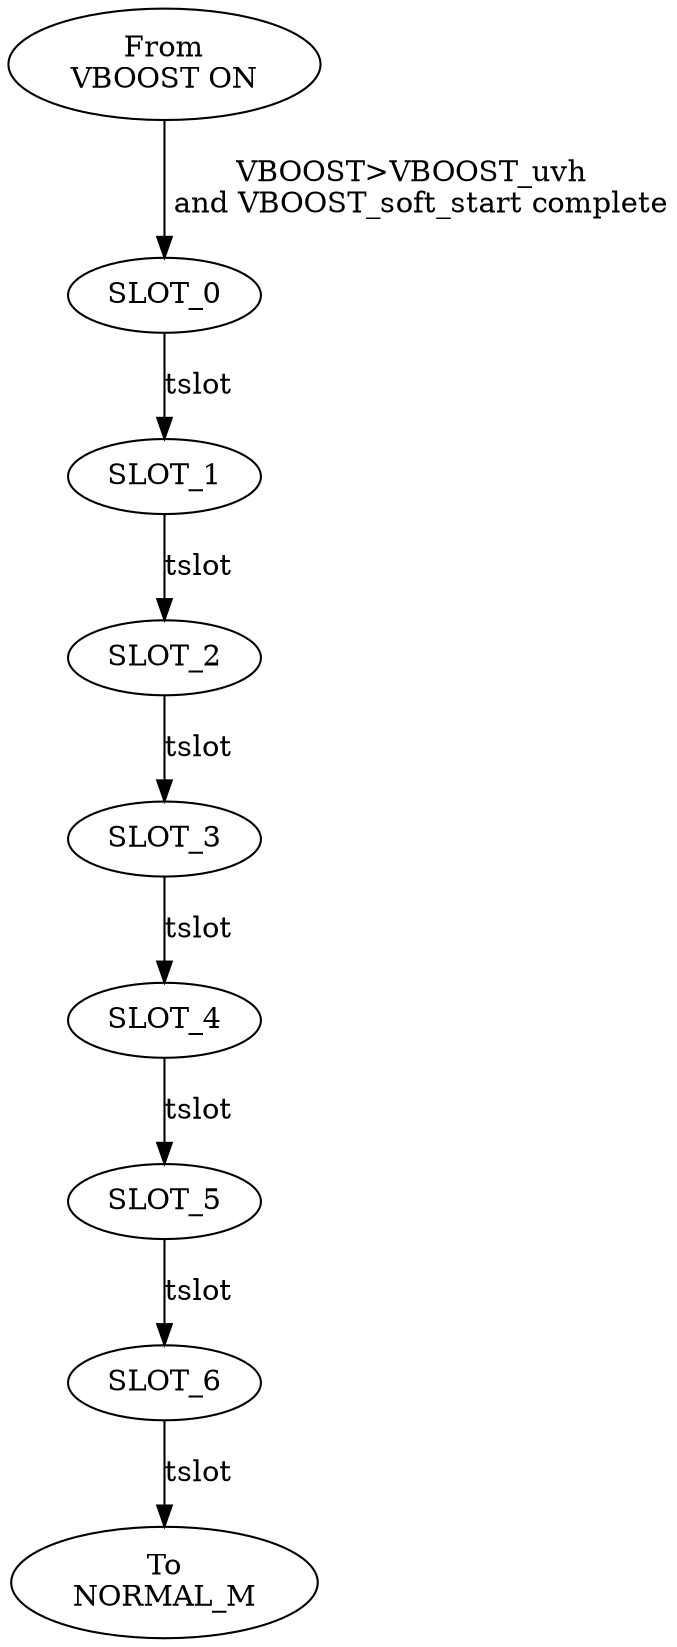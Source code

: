      digraph Power_sequencing {
    	A00 [label = "From\nVBOOST ON"];
    	A01 [label = "SLOT_0"];
    	A02 [label = "SLOT_1"];
    	A03 [label = "SLOT_2"];
    	A04 [label = "SLOT_3"];
    	A05 [label = "SLOT_4"];
    	A06 [label = "SLOT_5"];
    	A07 [label = "SLOT_6"];
    	A08 [label = "To\nNORMAL_M"];
    
        A00 -> A01[label = "VBOOST>VBOOST_uvh \n and VBOOST_soft_start complete"];
        A01 -> A02[label = "tslot"];
        A02 -> A03[label = "tslot"];
        A03 -> A04[label = "tslot"];
        A04 -> A05[label = "tslot"];
        A05 -> A06[label = "tslot"];
        A06 -> A07[label = "tslot"];
        A07 -> A08[label = "tslot"];
     }
